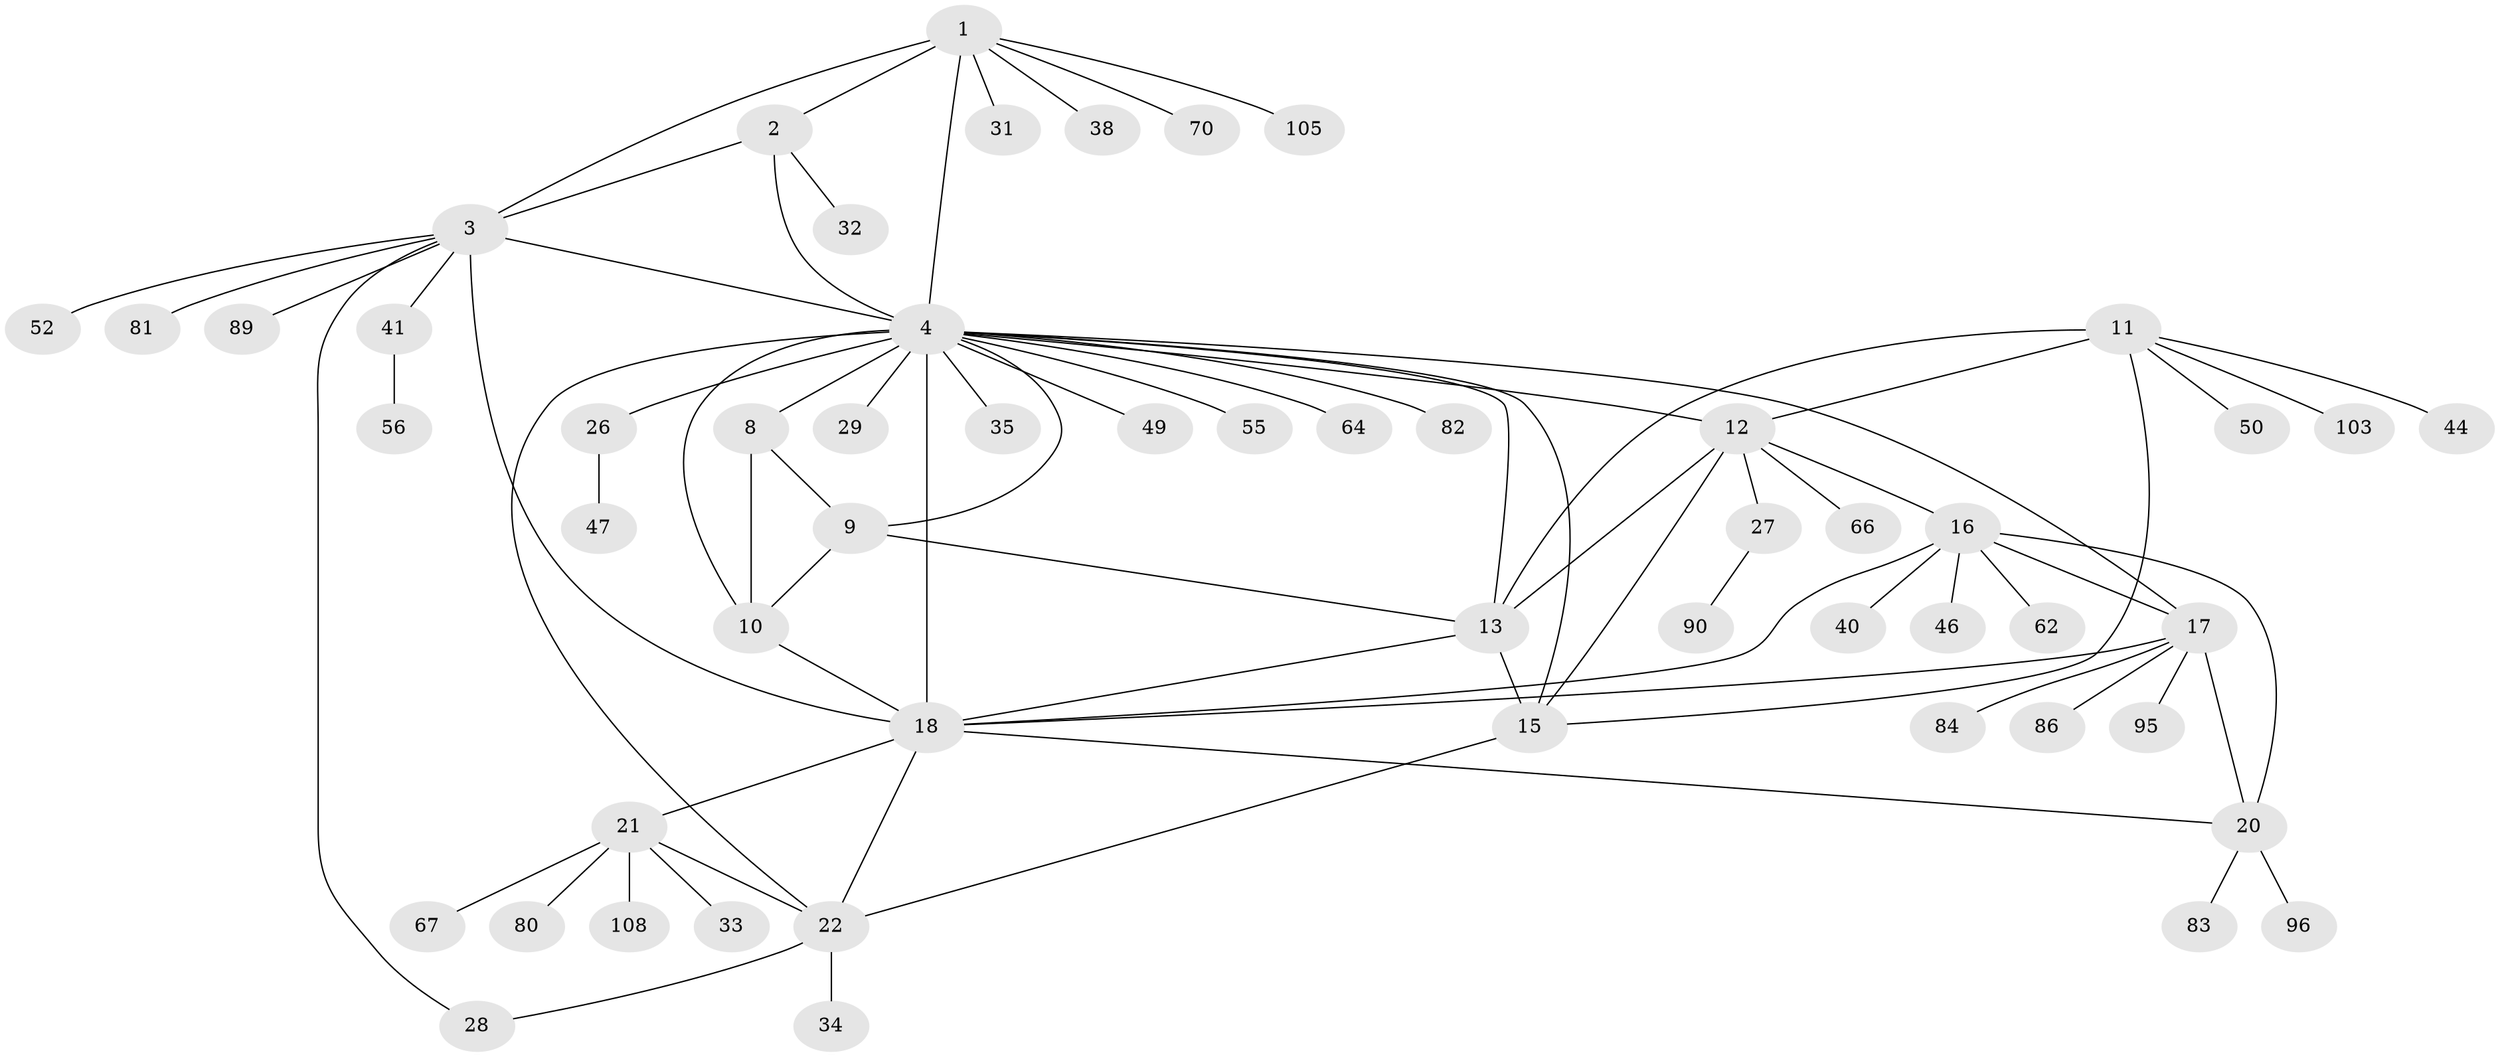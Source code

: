// original degree distribution, {8: 0.036036036036036036, 5: 0.02702702702702703, 12: 0.009009009009009009, 11: 0.009009009009009009, 9: 0.018018018018018018, 14: 0.009009009009009009, 7: 0.04504504504504504, 4: 0.018018018018018018, 6: 0.02702702702702703, 10: 0.02702702702702703, 3: 0.05405405405405406, 2: 0.15315315315315314, 1: 0.5675675675675675}
// Generated by graph-tools (version 1.1) at 2025/16/03/09/25 04:16:04]
// undirected, 55 vertices, 78 edges
graph export_dot {
graph [start="1"]
  node [color=gray90,style=filled];
  1;
  2;
  3 [super="+45+43"];
  4 [super="+5+57+92"];
  8;
  9;
  10 [super="+78"];
  11;
  12;
  13 [super="+75+98+14"];
  15;
  16 [super="+19+88"];
  17 [super="+104"];
  18 [super="+25+72"];
  20;
  21;
  22 [super="+109+23+24+36"];
  26 [super="+54"];
  27;
  28 [super="+71"];
  29;
  31;
  32;
  33;
  34;
  35 [super="+76"];
  38;
  40;
  41;
  44;
  46;
  47;
  49 [super="+101"];
  50;
  52;
  55;
  56;
  62;
  64;
  66;
  67;
  70;
  80;
  81;
  82;
  83;
  84;
  86;
  89;
  90;
  95;
  96;
  103;
  105;
  108;
  1 -- 2;
  1 -- 3;
  1 -- 4 [weight=2];
  1 -- 31;
  1 -- 38;
  1 -- 70;
  1 -- 105;
  2 -- 3;
  2 -- 4 [weight=2];
  2 -- 32;
  3 -- 4 [weight=3];
  3 -- 28;
  3 -- 41;
  3 -- 52;
  3 -- 81;
  3 -- 89;
  3 -- 18;
  4 -- 12;
  4 -- 17;
  4 -- 49;
  4 -- 64;
  4 -- 8 [weight=2];
  4 -- 9 [weight=2];
  4 -- 10 [weight=2];
  4 -- 13;
  4 -- 15;
  4 -- 82;
  4 -- 26;
  4 -- 29;
  4 -- 35;
  4 -- 55;
  4 -- 18 [weight=2];
  4 -- 22;
  8 -- 9;
  8 -- 10;
  9 -- 10;
  9 -- 13;
  10 -- 18;
  11 -- 12;
  11 -- 13 [weight=2];
  11 -- 15;
  11 -- 44;
  11 -- 50;
  11 -- 103;
  12 -- 13 [weight=2];
  12 -- 15;
  12 -- 16;
  12 -- 27;
  12 -- 66;
  13 -- 15 [weight=2];
  13 -- 18;
  15 -- 22;
  16 -- 17 [weight=2];
  16 -- 18 [weight=3];
  16 -- 20 [weight=2];
  16 -- 40;
  16 -- 46;
  16 -- 62;
  17 -- 18;
  17 -- 20;
  17 -- 84;
  17 -- 86;
  17 -- 95;
  18 -- 20;
  18 -- 21;
  18 -- 22 [weight=3];
  20 -- 83;
  20 -- 96;
  21 -- 22 [weight=3];
  21 -- 33;
  21 -- 67;
  21 -- 80;
  21 -- 108;
  22 -- 34;
  22 -- 28;
  26 -- 47;
  27 -- 90;
  41 -- 56;
}
